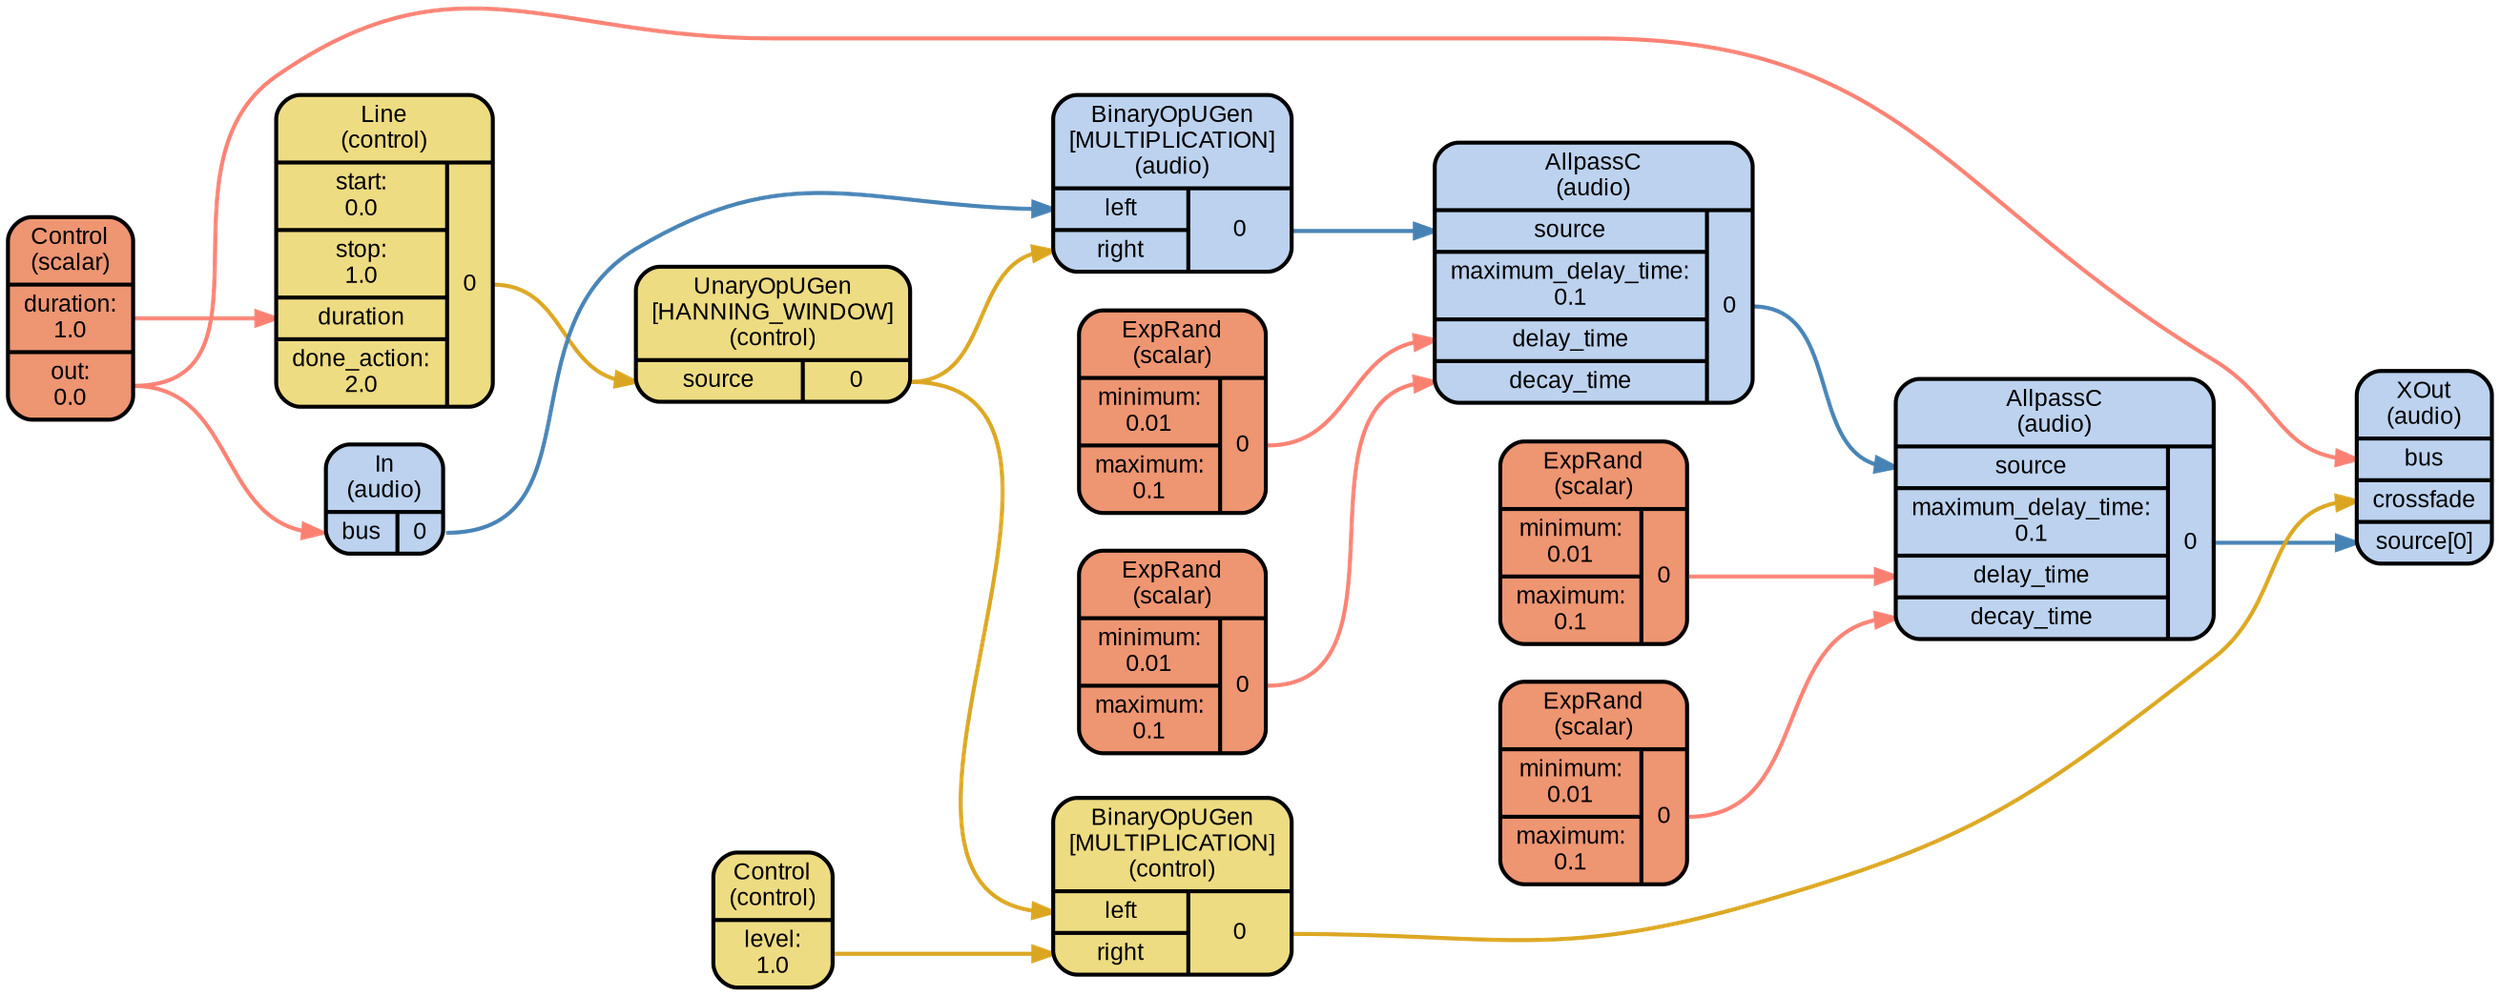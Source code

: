 digraph synthdef_6017c2ab8bb5c14b2ea05c077b921799 {
    graph [bgcolor=transparent,
        color=lightslategrey,
        dpi=72,
        fontname=Arial,
        outputorder=edgesfirst,
        overlap=prism,
        penwidth=2,
        rankdir=LR,
        ranksep=1,
        splines=spline,
        style="dotted, rounded"];
    node [fontname=Arial,
        fontsize=12,
        penwidth=2,
        shape=Mrecord,
        style="filled, rounded"];
    edge [penwidth=2];
    ugen_0 [fillcolor=lightgoldenrod2,
        label="<f_0> Control\n(control) | { { <f_1_0_0> level:\n1.0 } }"];
    ugen_1 [fillcolor=lightsalmon2,
        label="<f_0> Control\n(scalar) | { { <f_1_0_0> duration:\n1.0 | <f_1_0_1> out:\n0.0 } }"];
    ugen_10 [fillcolor=lightsalmon2,
        label="<f_0> ExpRand\n(scalar) | { { <f_1_0_0> minimum:\n0.01 | <f_1_0_1> maximum:\n0.1 } | { <f_1_1_0> 0 } }"];
    ugen_11 [fillcolor=lightsalmon2,
        label="<f_0> ExpRand\n(scalar) | { { <f_1_0_0> minimum:\n0.01 | <f_1_0_1> maximum:\n0.1 } | { <f_1_1_0> 0 } }"];
    ugen_12 [fillcolor=lightsteelblue2,
        label="<f_0> AllpassC\n(audio) | { { <f_1_0_0> source | <f_1_0_1> maximum_delay_time:\n0.1 | <f_1_0_2> delay_time | <f_1_0_3> decay_time } | { <f_1_1_0> 0 } }"];
    ugen_13 [fillcolor=lightsteelblue2,
        label="<f_0> XOut\n(audio) | { { <f_1_0_0> bus | <f_1_0_1> crossfade | <f_1_0_2> source[0] } }"];
    ugen_2 [fillcolor=lightgoldenrod2,
        label="<f_0> Line\n(control) | { { <f_1_0_0> start:\n0.0 | <f_1_0_1> stop:\n1.0 | <f_1_0_2> duration | <f_1_0_3> done_action:\n2.0 } | { <f_1_1_0> 0 } }"];
    ugen_3 [fillcolor=lightgoldenrod2,
        label="<f_0> UnaryOpUGen\n[HANNING_WINDOW]\n(control) | { { <f_1_0_0> source } | { <f_1_1_0> 0 } }"];
    ugen_4 [fillcolor=lightgoldenrod2,
        label="<f_0> BinaryOpUGen\n[MULTIPLICATION]\n(control) | { { <f_1_0_0> left | <f_1_0_1> right } | { <f_1_1_0> 0 } }"];
    ugen_5 [fillcolor=lightsteelblue2,
        label="<f_0> In\n(audio) | { { <f_1_0_0> bus } | { <f_1_1_0> 0 } }"];
    ugen_6 [fillcolor=lightsteelblue2,
        label="<f_0> BinaryOpUGen\n[MULTIPLICATION]\n(audio) | { { <f_1_0_0> left | <f_1_0_1> right } | { <f_1_1_0> 0 } }"];
    ugen_7 [fillcolor=lightsalmon2,
        label="<f_0> ExpRand\n(scalar) | { { <f_1_0_0> minimum:\n0.01 | <f_1_0_1> maximum:\n0.1 } | { <f_1_1_0> 0 } }"];
    ugen_8 [fillcolor=lightsalmon2,
        label="<f_0> ExpRand\n(scalar) | { { <f_1_0_0> minimum:\n0.01 | <f_1_0_1> maximum:\n0.1 } | { <f_1_1_0> 0 } }"];
    ugen_9 [fillcolor=lightsteelblue2,
        label="<f_0> AllpassC\n(audio) | { { <f_1_0_0> source | <f_1_0_1> maximum_delay_time:\n0.1 | <f_1_0_2> delay_time | <f_1_0_3> decay_time } | { <f_1_1_0> 0 } }"];
    ugen_0:f_1_0_0:e -> ugen_4:f_1_0_1:w [color=goldenrod];
    ugen_1:f_1_0_0:e -> ugen_2:f_1_0_2:w [color=salmon];
    ugen_1:f_1_0_1:e -> ugen_13:f_1_0_0:w [color=salmon];
    ugen_1:f_1_0_1:e -> ugen_5:f_1_0_0:w [color=salmon];
    ugen_10:f_1_1_0:e -> ugen_12:f_1_0_3:w [color=salmon];
    ugen_11:f_1_1_0:e -> ugen_12:f_1_0_2:w [color=salmon];
    ugen_12:f_1_1_0:e -> ugen_13:f_1_0_2:w [color=steelblue];
    ugen_2:f_1_1_0:e -> ugen_3:f_1_0_0:w [color=goldenrod];
    ugen_3:f_1_1_0:e -> ugen_4:f_1_0_0:w [color=goldenrod];
    ugen_3:f_1_1_0:e -> ugen_6:f_1_0_1:w [color=goldenrod];
    ugen_4:f_1_1_0:e -> ugen_13:f_1_0_1:w [color=goldenrod];
    ugen_5:f_1_1_0:e -> ugen_6:f_1_0_0:w [color=steelblue];
    ugen_6:f_1_1_0:e -> ugen_9:f_1_0_0:w [color=steelblue];
    ugen_7:f_1_1_0:e -> ugen_9:f_1_0_3:w [color=salmon];
    ugen_8:f_1_1_0:e -> ugen_9:f_1_0_2:w [color=salmon];
    ugen_9:f_1_1_0:e -> ugen_12:f_1_0_0:w [color=steelblue];
}